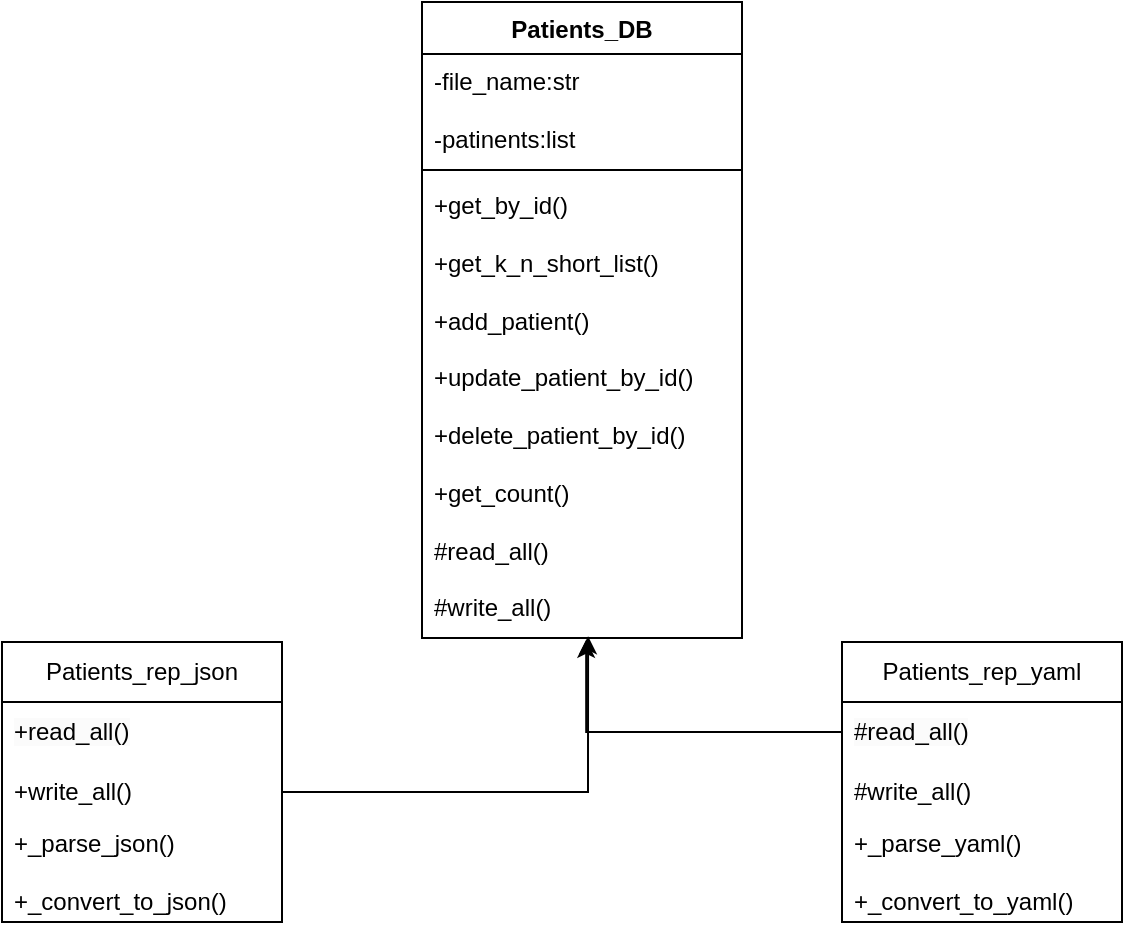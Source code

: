 <mxfile version="24.7.17">
  <diagram name="Страница — 1" id="YIOETG7C2iNrEgoh5FUk">
    <mxGraphModel dx="879" dy="757" grid="1" gridSize="10" guides="1" tooltips="1" connect="1" arrows="1" fold="1" page="1" pageScale="1" pageWidth="827" pageHeight="1169" math="0" shadow="0">
      <root>
        <mxCell id="0" />
        <mxCell id="1" parent="0" />
        <mxCell id="FMWymWzZSKBhUtI2VOLa-2" value="Patients_rep_json" style="swimlane;fontStyle=0;childLayout=stackLayout;horizontal=1;startSize=30;horizontalStack=0;resizeParent=1;resizeParentMax=0;resizeLast=0;collapsible=1;marginBottom=0;whiteSpace=wrap;html=1;" parent="1" vertex="1">
          <mxGeometry x="170" y="370" width="140" height="140" as="geometry" />
        </mxCell>
        <mxCell id="FMWymWzZSKBhUtI2VOLa-3" value="&lt;span style=&quot;color: rgb(0, 0, 0); font-family: Helvetica; font-size: 12px; font-style: normal; font-variant-ligatures: normal; font-variant-caps: normal; font-weight: 400; letter-spacing: normal; orphans: 2; text-align: left; text-indent: 0px; text-transform: none; widows: 2; word-spacing: 0px; -webkit-text-stroke-width: 0px; white-space: normal; background-color: rgb(251, 251, 251); text-decoration-thickness: initial; text-decoration-style: initial; text-decoration-color: initial; display: inline !important; float: none;&quot;&gt;+read_all()&lt;/span&gt;" style="text;strokeColor=none;fillColor=none;align=left;verticalAlign=middle;spacingLeft=4;spacingRight=4;overflow=hidden;points=[[0,0.5],[1,0.5]];portConstraint=eastwest;rotatable=0;whiteSpace=wrap;html=1;" parent="FMWymWzZSKBhUtI2VOLa-2" vertex="1">
          <mxGeometry y="30" width="140" height="30" as="geometry" />
        </mxCell>
        <mxCell id="FMWymWzZSKBhUtI2VOLa-4" value="+write_all()" style="text;strokeColor=none;fillColor=none;align=left;verticalAlign=middle;spacingLeft=4;spacingRight=4;overflow=hidden;points=[[0,0.5],[1,0.5]];portConstraint=eastwest;rotatable=0;whiteSpace=wrap;html=1;" parent="FMWymWzZSKBhUtI2VOLa-2" vertex="1">
          <mxGeometry y="60" width="140" height="30" as="geometry" />
        </mxCell>
        <mxCell id="FMWymWzZSKBhUtI2VOLa-5" value="+_parse_json()&lt;div&gt;&lt;br&gt;+_convert_to_json()&lt;/div&gt;" style="text;strokeColor=none;fillColor=none;align=left;verticalAlign=middle;spacingLeft=4;spacingRight=4;overflow=hidden;points=[[0,0.5],[1,0.5]];portConstraint=eastwest;rotatable=0;whiteSpace=wrap;html=1;" parent="FMWymWzZSKBhUtI2VOLa-2" vertex="1">
          <mxGeometry y="90" width="140" height="50" as="geometry" />
        </mxCell>
        <mxCell id="FMWymWzZSKBhUtI2VOLa-6" value="Patients_rep_yaml" style="swimlane;fontStyle=0;childLayout=stackLayout;horizontal=1;startSize=30;horizontalStack=0;resizeParent=1;resizeParentMax=0;resizeLast=0;collapsible=1;marginBottom=0;whiteSpace=wrap;html=1;" parent="1" vertex="1">
          <mxGeometry x="590" y="370" width="140" height="140" as="geometry" />
        </mxCell>
        <mxCell id="FMWymWzZSKBhUtI2VOLa-7" value="&lt;span style=&quot;color: rgb(0, 0, 0); font-family: Helvetica; font-size: 12px; font-style: normal; font-variant-ligatures: normal; font-variant-caps: normal; font-weight: 400; letter-spacing: normal; orphans: 2; text-align: left; text-indent: 0px; text-transform: none; widows: 2; word-spacing: 0px; -webkit-text-stroke-width: 0px; white-space: normal; background-color: rgb(251, 251, 251); text-decoration-thickness: initial; text-decoration-style: initial; text-decoration-color: initial; display: inline !important; float: none;&quot;&gt;#read_all()&lt;/span&gt;" style="text;strokeColor=none;fillColor=none;align=left;verticalAlign=middle;spacingLeft=4;spacingRight=4;overflow=hidden;points=[[0,0.5],[1,0.5]];portConstraint=eastwest;rotatable=0;whiteSpace=wrap;html=1;" parent="FMWymWzZSKBhUtI2VOLa-6" vertex="1">
          <mxGeometry y="30" width="140" height="30" as="geometry" />
        </mxCell>
        <mxCell id="FMWymWzZSKBhUtI2VOLa-8" value="#write_all()" style="text;strokeColor=none;fillColor=none;align=left;verticalAlign=middle;spacingLeft=4;spacingRight=4;overflow=hidden;points=[[0,0.5],[1,0.5]];portConstraint=eastwest;rotatable=0;whiteSpace=wrap;html=1;" parent="FMWymWzZSKBhUtI2VOLa-6" vertex="1">
          <mxGeometry y="60" width="140" height="30" as="geometry" />
        </mxCell>
        <mxCell id="FMWymWzZSKBhUtI2VOLa-9" value="+_parse_yaml()&lt;div&gt;&lt;br&gt;+_convert_to_yaml()&lt;/div&gt;" style="text;strokeColor=none;fillColor=none;align=left;verticalAlign=middle;spacingLeft=4;spacingRight=4;overflow=hidden;points=[[0,0.5],[1,0.5]];portConstraint=eastwest;rotatable=0;whiteSpace=wrap;html=1;" parent="FMWymWzZSKBhUtI2VOLa-6" vertex="1">
          <mxGeometry y="90" width="140" height="50" as="geometry" />
        </mxCell>
        <mxCell id="FMWymWzZSKBhUtI2VOLa-14" value="Patients_DB" style="swimlane;fontStyle=1;align=center;verticalAlign=top;childLayout=stackLayout;horizontal=1;startSize=26;horizontalStack=0;resizeParent=1;resizeParentMax=0;resizeLast=0;collapsible=1;marginBottom=0;whiteSpace=wrap;html=1;" parent="1" vertex="1">
          <mxGeometry x="380" y="50" width="160" height="318" as="geometry" />
        </mxCell>
        <mxCell id="FMWymWzZSKBhUtI2VOLa-15" value="-file_name:str&lt;div&gt;&lt;br&gt;&lt;div&gt;-patinents:list&lt;/div&gt;&lt;/div&gt;" style="text;strokeColor=none;fillColor=none;align=left;verticalAlign=top;spacingLeft=4;spacingRight=4;overflow=hidden;rotatable=0;points=[[0,0.5],[1,0.5]];portConstraint=eastwest;whiteSpace=wrap;html=1;" parent="FMWymWzZSKBhUtI2VOLa-14" vertex="1">
          <mxGeometry y="26" width="160" height="54" as="geometry" />
        </mxCell>
        <mxCell id="FMWymWzZSKBhUtI2VOLa-16" value="" style="line;strokeWidth=1;fillColor=none;align=left;verticalAlign=middle;spacingTop=-1;spacingLeft=3;spacingRight=3;rotatable=0;labelPosition=right;points=[];portConstraint=eastwest;strokeColor=inherit;" parent="FMWymWzZSKBhUtI2VOLa-14" vertex="1">
          <mxGeometry y="80" width="160" height="8" as="geometry" />
        </mxCell>
        <mxCell id="FMWymWzZSKBhUtI2VOLa-17" value="&lt;div&gt;&lt;span style=&quot;background-color: initial;&quot;&gt;+get_by_id()&lt;/span&gt;&lt;br&gt;&lt;/div&gt;&lt;div&gt;&lt;div&gt;&lt;br&gt;&lt;/div&gt;+get_k_n_short_list()&lt;br&gt;&lt;/div&gt;&lt;div&gt;&lt;br&gt;&lt;/div&gt;+add_patient()&lt;div&gt;&lt;br&gt;&lt;/div&gt;&lt;div&gt;+update_patient_by_id()&lt;br&gt;&lt;/div&gt;&lt;div&gt;&lt;br&gt;&lt;/div&gt;&lt;div&gt;+delete_patient_by_id()&lt;br&gt;&lt;/div&gt;&lt;div&gt;&lt;br&gt;&lt;/div&gt;&lt;div&gt;+get_count()&lt;br&gt;&lt;/div&gt;&lt;div&gt;&lt;br&gt;&lt;/div&gt;&lt;div&gt;#read_all()&lt;/div&gt;&lt;div&gt;&lt;br&gt;&lt;/div&gt;&lt;div&gt;#write_all()&lt;/div&gt;&lt;div&gt;&lt;br&gt;&lt;/div&gt;" style="text;strokeColor=none;fillColor=none;align=left;verticalAlign=top;spacingLeft=4;spacingRight=4;overflow=hidden;rotatable=0;points=[[0,0.5],[1,0.5]];portConstraint=eastwest;whiteSpace=wrap;html=1;" parent="FMWymWzZSKBhUtI2VOLa-14" vertex="1">
          <mxGeometry y="88" width="160" height="230" as="geometry" />
        </mxCell>
        <mxCell id="FMWymWzZSKBhUtI2VOLa-18" style="edgeStyle=orthogonalEdgeStyle;rounded=0;orthogonalLoop=1;jettySize=auto;html=1;exitX=1;exitY=0.5;exitDx=0;exitDy=0;entryX=0.519;entryY=0.996;entryDx=0;entryDy=0;entryPerimeter=0;" parent="1" source="FMWymWzZSKBhUtI2VOLa-4" target="FMWymWzZSKBhUtI2VOLa-17" edge="1">
          <mxGeometry relative="1" as="geometry" />
        </mxCell>
        <mxCell id="FMWymWzZSKBhUtI2VOLa-19" style="edgeStyle=orthogonalEdgeStyle;rounded=0;orthogonalLoop=1;jettySize=auto;html=1;exitX=0;exitY=0.5;exitDx=0;exitDy=0;entryX=0.513;entryY=1.004;entryDx=0;entryDy=0;entryPerimeter=0;" parent="1" source="FMWymWzZSKBhUtI2VOLa-7" target="FMWymWzZSKBhUtI2VOLa-17" edge="1">
          <mxGeometry relative="1" as="geometry" />
        </mxCell>
      </root>
    </mxGraphModel>
  </diagram>
</mxfile>
